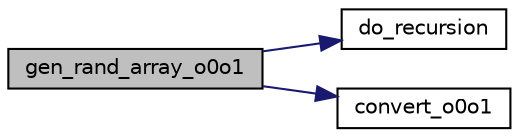 digraph "gen_rand_array_o0o1"
{
 // INTERACTIVE_SVG=YES
  edge [fontname="Helvetica",fontsize="10",labelfontname="Helvetica",labelfontsize="10"];
  node [fontname="Helvetica",fontsize="10",shape=record];
  rankdir="LR";
  Node1 [label="gen_rand_array_o0o1",height=0.2,width=0.4,color="black", fillcolor="grey75", style="filled", fontcolor="black"];
  Node1 -> Node2 [color="midnightblue",fontsize="10",style="solid",fontname="Helvetica"];
  Node2 [label="do_recursion",height=0.2,width=0.4,color="black", fillcolor="white", style="filled",URL="$d_s_f_m_t_8c.html#a43e33e2235015c9c072bad7dfe1a282c"];
  Node1 -> Node3 [color="midnightblue",fontsize="10",style="solid",fontname="Helvetica"];
  Node3 [label="convert_o0o1",height=0.2,width=0.4,color="black", fillcolor="white", style="filled",URL="$d_s_f_m_t_8c.html#a9fb54ba8ca524bc29724b333b6a37cc2"];
}
